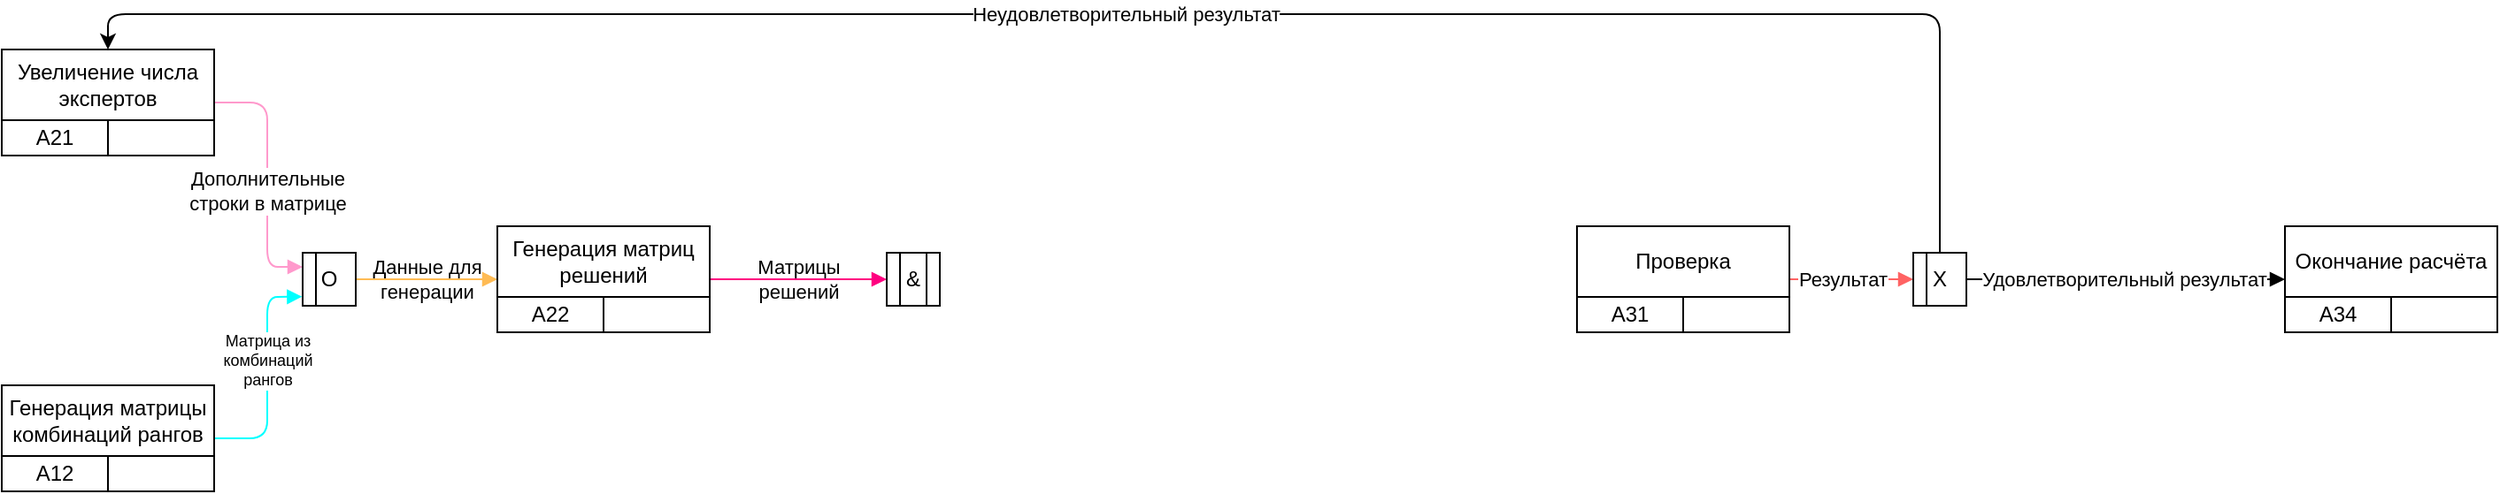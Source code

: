 <mxfile version="22.1.2" type="github">
  <diagram name="Страница — 1" id="2axHYxeO-4VpE9UikgM9">
    <mxGraphModel dx="744" dy="399" grid="1" gridSize="10" guides="1" tooltips="1" connect="1" arrows="1" fold="1" page="1" pageScale="1" pageWidth="827" pageHeight="1169" math="0" shadow="0">
      <root>
        <mxCell id="0" />
        <mxCell id="1" parent="0" />
        <mxCell id="rHtwVeTPGvIX2-GxLPoe-78" value="Результат" style="edgeStyle=orthogonalEdgeStyle;rounded=0;orthogonalLoop=1;jettySize=auto;html=1;exitX=1;exitY=0.75;exitDx=0;exitDy=0;entryX=0;entryY=0.5;entryDx=0;entryDy=0;endArrow=block;endFill=1;strokeColor=#FF6363;" edge="1" parent="1" source="rHtwVeTPGvIX2-GxLPoe-75" target="rHtwVeTPGvIX2-GxLPoe-76">
          <mxGeometry x="-0.143" relative="1" as="geometry">
            <mxPoint as="offset" />
          </mxGeometry>
        </mxCell>
        <mxCell id="rHtwVeTPGvIX2-GxLPoe-50" value="&lt;div&gt;Данные для&lt;/div&gt;&lt;div&gt;генерации&lt;br&gt;&lt;/div&gt;" style="edgeStyle=orthogonalEdgeStyle;rounded=0;orthogonalLoop=1;jettySize=auto;html=1;entryX=0;entryY=0.75;entryDx=0;entryDy=0;endArrow=block;endFill=1;strokeColor=#FFBB54;labelBackgroundColor=none;" edge="1" parent="1" source="rHtwVeTPGvIX2-GxLPoe-49" target="rHtwVeTPGvIX2-GxLPoe-8">
          <mxGeometry relative="1" as="geometry">
            <mxPoint as="offset" />
          </mxGeometry>
        </mxCell>
        <mxCell id="rHtwVeTPGvIX2-GxLPoe-61" value="Дополнительные&lt;br style=&quot;font-size: 10px;&quot;&gt;строки в матрице" style="edgeStyle=orthogonalEdgeStyle;rounded=1;orthogonalLoop=1;jettySize=auto;html=1;exitX=1;exitY=0.75;exitDx=0;exitDy=0;entryX=0;entryY=0.25;entryDx=0;entryDy=0;strokeColor=#FF99CC;endArrow=block;endFill=1;" edge="1" parent="1" source="rHtwVeTPGvIX2-GxLPoe-47" target="rHtwVeTPGvIX2-GxLPoe-49">
          <mxGeometry x="0.115" relative="1" as="geometry">
            <Array as="points">
              <mxPoint x="150" y="210" />
              <mxPoint x="150" y="303" />
              <mxPoint x="170" y="303" />
            </Array>
            <mxPoint as="offset" />
          </mxGeometry>
        </mxCell>
        <mxCell id="rHtwVeTPGvIX2-GxLPoe-24" value="&lt;div&gt;Матрицы&lt;/div&gt;&lt;div&gt;решений&lt;/div&gt;" style="endArrow=block;html=1;rounded=0;endFill=1;exitX=1;exitY=0.75;exitDx=0;exitDy=0;strokeColor=#FF0080;startFill=1;labelBackgroundColor=none;" edge="1" parent="1" source="rHtwVeTPGvIX2-GxLPoe-8">
          <mxGeometry width="50" height="50" relative="1" as="geometry">
            <mxPoint x="430" y="300" as="sourcePoint" />
            <mxPoint x="500" y="310" as="targetPoint" />
            <mxPoint as="offset" />
          </mxGeometry>
        </mxCell>
        <mxCell id="rHtwVeTPGvIX2-GxLPoe-58" value="&lt;div style=&quot;font-size: 9px;&quot;&gt;Матрица из&lt;/div&gt;&lt;div style=&quot;font-size: 9px;&quot;&gt;комбинаций&lt;/div&gt;&lt;div style=&quot;font-size: 9px;&quot;&gt;рангов&lt;/div&gt;" style="endArrow=block;html=1;rounded=1;exitX=1;exitY=0.75;exitDx=0;exitDy=0;entryX=-0.01;entryY=0.828;entryDx=0;entryDy=0;endFill=1;strokeColor=#00FFFF;fontSize=9;entryPerimeter=0;" edge="1" parent="1" source="rHtwVeTPGvIX2-GxLPoe-56" target="rHtwVeTPGvIX2-GxLPoe-49">
          <mxGeometry x="0.143" width="50" height="50" relative="1" as="geometry">
            <mxPoint x="180" y="350" as="sourcePoint" />
            <mxPoint x="230" y="300" as="targetPoint" />
            <Array as="points">
              <mxPoint x="150" y="400" />
              <mxPoint x="150" y="320" />
            </Array>
            <mxPoint as="offset" />
          </mxGeometry>
        </mxCell>
        <mxCell id="rHtwVeTPGvIX2-GxLPoe-9" value="" style="group" vertex="1" connectable="0" parent="1">
          <mxGeometry x="280" y="280" width="120" height="60" as="geometry" />
        </mxCell>
        <mxCell id="rHtwVeTPGvIX2-GxLPoe-2" value="" style="rounded=0;whiteSpace=wrap;html=1;" vertex="1" parent="rHtwVeTPGvIX2-GxLPoe-9">
          <mxGeometry width="120" height="60" as="geometry" />
        </mxCell>
        <mxCell id="rHtwVeTPGvIX2-GxLPoe-3" value="" style="rounded=0;whiteSpace=wrap;html=1;" vertex="1" parent="rHtwVeTPGvIX2-GxLPoe-9">
          <mxGeometry y="40" width="60" height="20" as="geometry" />
        </mxCell>
        <mxCell id="rHtwVeTPGvIX2-GxLPoe-4" value="" style="rounded=0;whiteSpace=wrap;html=1;" vertex="1" parent="rHtwVeTPGvIX2-GxLPoe-9">
          <mxGeometry x="60" y="40" width="60" height="20" as="geometry" />
        </mxCell>
        <mxCell id="rHtwVeTPGvIX2-GxLPoe-6" value="А22" style="text;html=1;strokeColor=none;fillColor=none;align=center;verticalAlign=middle;whiteSpace=wrap;rounded=0;" vertex="1" parent="rHtwVeTPGvIX2-GxLPoe-9">
          <mxGeometry y="40" width="60" height="20" as="geometry" />
        </mxCell>
        <mxCell id="rHtwVeTPGvIX2-GxLPoe-8" value="Генерация матриц решений" style="text;html=1;strokeColor=none;fillColor=none;align=center;verticalAlign=middle;whiteSpace=wrap;rounded=0;" vertex="1" parent="rHtwVeTPGvIX2-GxLPoe-9">
          <mxGeometry width="120" height="40" as="geometry" />
        </mxCell>
        <mxCell id="rHtwVeTPGvIX2-GxLPoe-42" value="" style="group" vertex="1" connectable="0" parent="1">
          <mxGeometry y="180" width="120" height="60" as="geometry" />
        </mxCell>
        <mxCell id="rHtwVeTPGvIX2-GxLPoe-43" value="" style="rounded=0;whiteSpace=wrap;html=1;" vertex="1" parent="rHtwVeTPGvIX2-GxLPoe-42">
          <mxGeometry width="120" height="60" as="geometry" />
        </mxCell>
        <mxCell id="rHtwVeTPGvIX2-GxLPoe-44" value="" style="rounded=0;whiteSpace=wrap;html=1;" vertex="1" parent="rHtwVeTPGvIX2-GxLPoe-42">
          <mxGeometry y="40" width="60" height="20" as="geometry" />
        </mxCell>
        <mxCell id="rHtwVeTPGvIX2-GxLPoe-45" value="" style="rounded=0;whiteSpace=wrap;html=1;" vertex="1" parent="rHtwVeTPGvIX2-GxLPoe-42">
          <mxGeometry x="60" y="40" width="60" height="20" as="geometry" />
        </mxCell>
        <mxCell id="rHtwVeTPGvIX2-GxLPoe-46" value="А21" style="text;html=1;strokeColor=none;fillColor=none;align=center;verticalAlign=middle;whiteSpace=wrap;rounded=0;" vertex="1" parent="rHtwVeTPGvIX2-GxLPoe-42">
          <mxGeometry y="40" width="60" height="20" as="geometry" />
        </mxCell>
        <mxCell id="rHtwVeTPGvIX2-GxLPoe-47" value="Увеличение числа экспертов" style="text;html=1;strokeColor=none;fillColor=none;align=center;verticalAlign=middle;whiteSpace=wrap;rounded=0;" vertex="1" parent="rHtwVeTPGvIX2-GxLPoe-42">
          <mxGeometry width="120" height="40" as="geometry" />
        </mxCell>
        <mxCell id="rHtwVeTPGvIX2-GxLPoe-49" value="O" style="rounded=0;whiteSpace=wrap;html=1;" vertex="1" parent="1">
          <mxGeometry x="170" y="295" width="30" height="30" as="geometry" />
        </mxCell>
        <mxCell id="rHtwVeTPGvIX2-GxLPoe-51" value="" style="group" vertex="1" connectable="0" parent="1">
          <mxGeometry y="370" width="120" height="60" as="geometry" />
        </mxCell>
        <mxCell id="rHtwVeTPGvIX2-GxLPoe-52" value="" style="rounded=0;whiteSpace=wrap;html=1;" vertex="1" parent="rHtwVeTPGvIX2-GxLPoe-51">
          <mxGeometry width="120" height="60" as="geometry" />
        </mxCell>
        <mxCell id="rHtwVeTPGvIX2-GxLPoe-53" value="" style="rounded=0;whiteSpace=wrap;html=1;" vertex="1" parent="rHtwVeTPGvIX2-GxLPoe-51">
          <mxGeometry y="40" width="60" height="20" as="geometry" />
        </mxCell>
        <mxCell id="rHtwVeTPGvIX2-GxLPoe-54" value="" style="rounded=0;whiteSpace=wrap;html=1;" vertex="1" parent="rHtwVeTPGvIX2-GxLPoe-51">
          <mxGeometry x="60" y="40" width="60" height="20" as="geometry" />
        </mxCell>
        <mxCell id="rHtwVeTPGvIX2-GxLPoe-55" value="А12" style="text;html=1;strokeColor=none;fillColor=none;align=center;verticalAlign=middle;whiteSpace=wrap;rounded=0;" vertex="1" parent="rHtwVeTPGvIX2-GxLPoe-51">
          <mxGeometry y="40" width="60" height="20" as="geometry" />
        </mxCell>
        <mxCell id="rHtwVeTPGvIX2-GxLPoe-56" value="Генерация матрицы комбинаций рангов" style="text;html=1;strokeColor=none;fillColor=none;align=center;verticalAlign=middle;whiteSpace=wrap;rounded=0;" vertex="1" parent="rHtwVeTPGvIX2-GxLPoe-51">
          <mxGeometry width="120" height="40" as="geometry" />
        </mxCell>
        <mxCell id="rHtwVeTPGvIX2-GxLPoe-59" value="" style="endArrow=none;html=1;rounded=0;entryX=0.25;entryY=0;entryDx=0;entryDy=0;exitX=0.25;exitY=1;exitDx=0;exitDy=0;" edge="1" parent="1" source="rHtwVeTPGvIX2-GxLPoe-49" target="rHtwVeTPGvIX2-GxLPoe-49">
          <mxGeometry width="50" height="50" relative="1" as="geometry">
            <mxPoint x="160" y="350" as="sourcePoint" />
            <mxPoint x="210" y="300" as="targetPoint" />
          </mxGeometry>
        </mxCell>
        <mxCell id="rHtwVeTPGvIX2-GxLPoe-70" value="" style="group" vertex="1" connectable="0" parent="1">
          <mxGeometry x="890" y="280" width="120" height="60" as="geometry" />
        </mxCell>
        <mxCell id="rHtwVeTPGvIX2-GxLPoe-71" value="" style="rounded=0;whiteSpace=wrap;html=1;" vertex="1" parent="rHtwVeTPGvIX2-GxLPoe-70">
          <mxGeometry width="120" height="60" as="geometry" />
        </mxCell>
        <mxCell id="rHtwVeTPGvIX2-GxLPoe-72" value="" style="rounded=0;whiteSpace=wrap;html=1;" vertex="1" parent="rHtwVeTPGvIX2-GxLPoe-70">
          <mxGeometry y="40" width="60" height="20" as="geometry" />
        </mxCell>
        <mxCell id="rHtwVeTPGvIX2-GxLPoe-73" value="" style="rounded=0;whiteSpace=wrap;html=1;" vertex="1" parent="rHtwVeTPGvIX2-GxLPoe-70">
          <mxGeometry x="60" y="40" width="60" height="20" as="geometry" />
        </mxCell>
        <mxCell id="rHtwVeTPGvIX2-GxLPoe-74" value="А31" style="text;html=1;strokeColor=none;fillColor=none;align=center;verticalAlign=middle;whiteSpace=wrap;rounded=0;" vertex="1" parent="rHtwVeTPGvIX2-GxLPoe-70">
          <mxGeometry y="40" width="60" height="20" as="geometry" />
        </mxCell>
        <mxCell id="rHtwVeTPGvIX2-GxLPoe-75" value="Проверка " style="text;html=1;strokeColor=none;fillColor=none;align=center;verticalAlign=middle;whiteSpace=wrap;rounded=0;" vertex="1" parent="rHtwVeTPGvIX2-GxLPoe-70">
          <mxGeometry width="120" height="40" as="geometry" />
        </mxCell>
        <mxCell id="rHtwVeTPGvIX2-GxLPoe-79" value="Неудовлетворительный результат" style="edgeStyle=orthogonalEdgeStyle;rounded=1;orthogonalLoop=1;jettySize=auto;html=1;entryX=0.5;entryY=0;entryDx=0;entryDy=0;exitX=0.5;exitY=0;exitDx=0;exitDy=0;" edge="1" parent="1" source="rHtwVeTPGvIX2-GxLPoe-76" target="rHtwVeTPGvIX2-GxLPoe-47">
          <mxGeometry relative="1" as="geometry">
            <Array as="points">
              <mxPoint x="1095" y="160" />
              <mxPoint x="60" y="160" />
            </Array>
          </mxGeometry>
        </mxCell>
        <mxCell id="rHtwVeTPGvIX2-GxLPoe-81" value="Удовлетворительный результат" style="rounded=0;orthogonalLoop=1;jettySize=auto;html=1;exitX=1;exitY=0.5;exitDx=0;exitDy=0;entryX=0;entryY=0.75;entryDx=0;entryDy=0;endArrow=block;endFill=1;" edge="1" parent="1" source="rHtwVeTPGvIX2-GxLPoe-76" target="rHtwVeTPGvIX2-GxLPoe-88">
          <mxGeometry x="-0.016" relative="1" as="geometry">
            <mxPoint x="1170" y="320" as="targetPoint" />
            <mxPoint as="offset" />
          </mxGeometry>
        </mxCell>
        <mxCell id="rHtwVeTPGvIX2-GxLPoe-76" value="X" style="rounded=0;whiteSpace=wrap;html=1;" vertex="1" parent="1">
          <mxGeometry x="1080" y="295" width="30" height="30" as="geometry" />
        </mxCell>
        <mxCell id="rHtwVeTPGvIX2-GxLPoe-77" value="" style="endArrow=none;html=1;rounded=0;entryX=0.25;entryY=0;entryDx=0;entryDy=0;exitX=0.25;exitY=1;exitDx=0;exitDy=0;" edge="1" parent="1" source="rHtwVeTPGvIX2-GxLPoe-76" target="rHtwVeTPGvIX2-GxLPoe-76">
          <mxGeometry width="50" height="50" relative="1" as="geometry">
            <mxPoint x="1070" y="350" as="sourcePoint" />
            <mxPoint x="1120" y="300" as="targetPoint" />
          </mxGeometry>
        </mxCell>
        <mxCell id="rHtwVeTPGvIX2-GxLPoe-83" value="" style="group" vertex="1" connectable="0" parent="1">
          <mxGeometry x="1290" y="280" width="120" height="60" as="geometry" />
        </mxCell>
        <mxCell id="rHtwVeTPGvIX2-GxLPoe-84" value="" style="rounded=0;whiteSpace=wrap;html=1;" vertex="1" parent="rHtwVeTPGvIX2-GxLPoe-83">
          <mxGeometry width="120" height="60" as="geometry" />
        </mxCell>
        <mxCell id="rHtwVeTPGvIX2-GxLPoe-85" value="" style="rounded=0;whiteSpace=wrap;html=1;" vertex="1" parent="rHtwVeTPGvIX2-GxLPoe-83">
          <mxGeometry y="40" width="60" height="20" as="geometry" />
        </mxCell>
        <mxCell id="rHtwVeTPGvIX2-GxLPoe-86" value="" style="rounded=0;whiteSpace=wrap;html=1;" vertex="1" parent="rHtwVeTPGvIX2-GxLPoe-83">
          <mxGeometry x="60" y="40" width="60" height="20" as="geometry" />
        </mxCell>
        <mxCell id="rHtwVeTPGvIX2-GxLPoe-87" value="А34" style="text;html=1;strokeColor=none;fillColor=none;align=center;verticalAlign=middle;whiteSpace=wrap;rounded=0;" vertex="1" parent="rHtwVeTPGvIX2-GxLPoe-83">
          <mxGeometry y="40" width="60" height="20" as="geometry" />
        </mxCell>
        <mxCell id="rHtwVeTPGvIX2-GxLPoe-88" value="Окончание расчёта" style="text;html=1;strokeColor=none;fillColor=none;align=center;verticalAlign=middle;whiteSpace=wrap;rounded=0;" vertex="1" parent="rHtwVeTPGvIX2-GxLPoe-83">
          <mxGeometry width="120" height="40" as="geometry" />
        </mxCell>
        <mxCell id="rHtwVeTPGvIX2-GxLPoe-95" value="&amp;amp;" style="rounded=0;whiteSpace=wrap;html=1;" vertex="1" parent="1">
          <mxGeometry x="500" y="295" width="30" height="30" as="geometry" />
        </mxCell>
        <mxCell id="rHtwVeTPGvIX2-GxLPoe-96" value="" style="endArrow=none;html=1;rounded=0;entryX=0.25;entryY=0;entryDx=0;entryDy=0;exitX=0.25;exitY=1;exitDx=0;exitDy=0;" edge="1" parent="1" source="rHtwVeTPGvIX2-GxLPoe-95" target="rHtwVeTPGvIX2-GxLPoe-95">
          <mxGeometry width="50" height="50" relative="1" as="geometry">
            <mxPoint x="490" y="350" as="sourcePoint" />
            <mxPoint x="540" y="300" as="targetPoint" />
          </mxGeometry>
        </mxCell>
        <mxCell id="rHtwVeTPGvIX2-GxLPoe-98" value="" style="endArrow=none;html=1;rounded=0;entryX=0.75;entryY=0;entryDx=0;entryDy=0;exitX=0.75;exitY=1;exitDx=0;exitDy=0;" edge="1" parent="1" source="rHtwVeTPGvIX2-GxLPoe-95" target="rHtwVeTPGvIX2-GxLPoe-95">
          <mxGeometry width="50" height="50" relative="1" as="geometry">
            <mxPoint x="518" y="335" as="sourcePoint" />
            <mxPoint x="518" y="305" as="targetPoint" />
          </mxGeometry>
        </mxCell>
      </root>
    </mxGraphModel>
  </diagram>
</mxfile>
